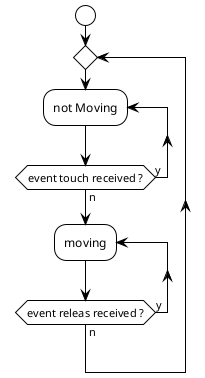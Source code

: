 @startuml paddle

!theme plain

start
repeat
repeat :not Moving;
repeat while (event touch received ?) is (y) not (n)
repeat :moving;
repeat while (event releas received ?) is (y) not (n)

@enduml

